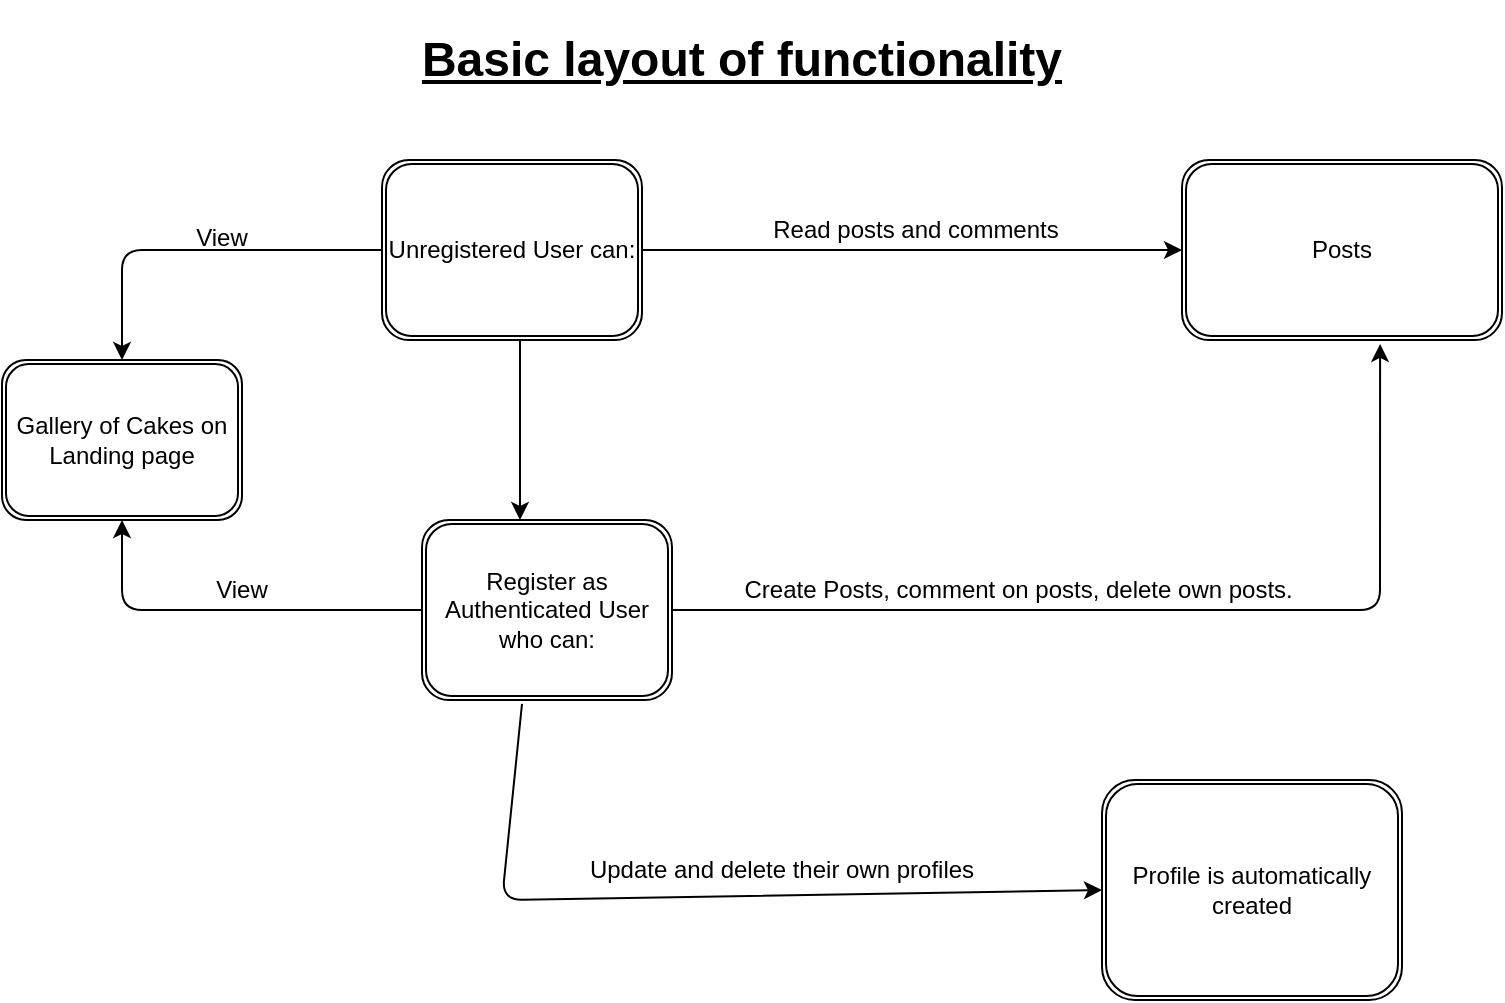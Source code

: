 <mxfile>
    <diagram id="2zkEGO3rW1cz5mAxiEJj" name="Page-1">
        <mxGraphModel dx="1776" dy="1698" grid="1" gridSize="10" guides="1" tooltips="1" connect="1" arrows="1" fold="1" page="1" pageScale="1" pageWidth="827" pageHeight="1169" math="0" shadow="0">
            <root>
                <mxCell id="0"/>
                <mxCell id="1" parent="0"/>
                <mxCell id="2" value="Register as Authenticated User who can:" style="shape=ext;double=1;rounded=1;whiteSpace=wrap;html=1;" parent="1" vertex="1">
                    <mxGeometry x="-550" y="-880" width="125" height="90" as="geometry"/>
                </mxCell>
                <mxCell id="11" style="edgeStyle=none;html=1;exitX=0;exitY=0.5;exitDx=0;exitDy=0;entryX=0.5;entryY=1;entryDx=0;entryDy=0;" parent="1" source="2" target="6" edge="1">
                    <mxGeometry relative="1" as="geometry">
                        <mxPoint y="180" as="sourcePoint"/>
                        <Array as="points">
                            <mxPoint x="-700" y="-835"/>
                        </Array>
                    </mxGeometry>
                </mxCell>
                <mxCell id="9" style="edgeStyle=none;html=1;entryX=0.392;entryY=0;entryDx=0;entryDy=0;entryPerimeter=0;" parent="1" target="2" edge="1">
                    <mxGeometry relative="1" as="geometry">
                        <Array as="points">
                            <mxPoint x="-501" y="-920"/>
                        </Array>
                        <mxPoint x="-501" y="-970" as="sourcePoint"/>
                    </mxGeometry>
                </mxCell>
                <mxCell id="5" value="Unregistered User can:" style="shape=ext;double=1;rounded=1;whiteSpace=wrap;html=1;" parent="1" vertex="1">
                    <mxGeometry x="-570" y="-1060" width="130" height="90" as="geometry"/>
                </mxCell>
                <mxCell id="6" value="Gallery of Cakes on Landing page" style="shape=ext;double=1;rounded=1;whiteSpace=wrap;html=1;" parent="1" vertex="1">
                    <mxGeometry x="-760" y="-960" width="120" height="80" as="geometry"/>
                </mxCell>
                <mxCell id="12" value="Posts" style="shape=ext;double=1;rounded=1;whiteSpace=wrap;html=1;" parent="1" vertex="1">
                    <mxGeometry x="-170" y="-1060" width="160" height="90" as="geometry"/>
                </mxCell>
                <mxCell id="19" value="Profile is automatically created" style="shape=ext;double=1;rounded=1;whiteSpace=wrap;html=1;" parent="1" vertex="1">
                    <mxGeometry x="-210" y="-750" width="150" height="110" as="geometry"/>
                </mxCell>
                <mxCell id="37" value="Read posts and comments" style="text;strokeColor=none;align=center;fillColor=none;html=1;verticalAlign=middle;whiteSpace=wrap;rounded=0;rotation=0;" parent="1" vertex="1">
                    <mxGeometry x="-413" y="-1040" width="220" height="30" as="geometry"/>
                </mxCell>
                <mxCell id="39" value="" style="endArrow=classic;html=1;entryX=0;entryY=0.5;entryDx=0;entryDy=0;exitX=1;exitY=0.5;exitDx=0;exitDy=0;" parent="1" source="5" target="12" edge="1">
                    <mxGeometry width="50" height="50" relative="1" as="geometry">
                        <mxPoint x="-30" y="-130" as="sourcePoint"/>
                        <mxPoint x="20" y="-180" as="targetPoint"/>
                    </mxGeometry>
                </mxCell>
                <mxCell id="43" value="" style="endArrow=classic;html=1;exitX=1;exitY=0.5;exitDx=0;exitDy=0;entryX=0.619;entryY=1.022;entryDx=0;entryDy=0;entryPerimeter=0;" parent="1" source="2" target="12" edge="1">
                    <mxGeometry width="50" height="50" relative="1" as="geometry">
                        <mxPoint x="-30" y="-230" as="sourcePoint"/>
                        <mxPoint x="20" y="-280" as="targetPoint"/>
                        <Array as="points">
                            <mxPoint x="-71" y="-835"/>
                        </Array>
                    </mxGeometry>
                </mxCell>
                <mxCell id="44" value="Create Posts, comment on posts, delete own posts.&amp;nbsp;" style="text;strokeColor=none;align=center;fillColor=none;html=1;verticalAlign=middle;whiteSpace=wrap;rounded=0;rotation=0;" parent="1" vertex="1">
                    <mxGeometry x="-400" y="-860" width="300" height="30" as="geometry"/>
                </mxCell>
                <mxCell id="45" value="&lt;font style=&quot;font-size: 24px;&quot;&gt;&lt;u&gt;&lt;b&gt;Basic layout of functionality&lt;/b&gt;&lt;/u&gt;&lt;/font&gt;" style="text;strokeColor=none;align=center;fillColor=none;html=1;verticalAlign=middle;whiteSpace=wrap;rounded=0;" parent="1" vertex="1">
                    <mxGeometry x="-570" y="-1140" width="360" height="60" as="geometry"/>
                </mxCell>
                <mxCell id="48" value="" style="endArrow=classic;html=1;entryX=0.5;entryY=0;entryDx=0;entryDy=0;exitX=0;exitY=0.5;exitDx=0;exitDy=0;" edge="1" parent="1" source="5" target="6">
                    <mxGeometry width="50" height="50" relative="1" as="geometry">
                        <mxPoint x="-300" y="-760" as="sourcePoint"/>
                        <mxPoint x="-250" y="-810" as="targetPoint"/>
                        <Array as="points">
                            <mxPoint x="-700" y="-1015"/>
                        </Array>
                    </mxGeometry>
                </mxCell>
                <mxCell id="49" value="&lt;font style=&quot;font-size: 12px;&quot;&gt;View&lt;/font&gt;" style="text;strokeColor=none;align=center;fillColor=none;html=1;verticalAlign=middle;whiteSpace=wrap;rounded=0;fontSize=24;" vertex="1" parent="1">
                    <mxGeometry x="-680" y="-1040" width="60" height="30" as="geometry"/>
                </mxCell>
                <mxCell id="50" value="View" style="text;strokeColor=none;align=center;fillColor=none;html=1;verticalAlign=middle;whiteSpace=wrap;rounded=0;fontSize=12;" vertex="1" parent="1">
                    <mxGeometry x="-670" y="-860" width="60" height="30" as="geometry"/>
                </mxCell>
                <mxCell id="51" value="" style="endArrow=classic;html=1;fontSize=12;exitX=0.4;exitY=1.022;exitDx=0;exitDy=0;entryX=0;entryY=0.5;entryDx=0;entryDy=0;exitPerimeter=0;" edge="1" parent="1" source="2" target="19">
                    <mxGeometry width="50" height="50" relative="1" as="geometry">
                        <mxPoint x="-300" y="-770" as="sourcePoint"/>
                        <mxPoint x="-230" y="-700" as="targetPoint"/>
                        <Array as="points">
                            <mxPoint x="-510" y="-690"/>
                        </Array>
                    </mxGeometry>
                </mxCell>
                <mxCell id="52" value="Update and delete their own profiles" style="text;strokeColor=none;align=center;fillColor=none;html=1;verticalAlign=middle;whiteSpace=wrap;rounded=0;fontSize=12;" vertex="1" parent="1">
                    <mxGeometry x="-490" y="-720" width="240" height="30" as="geometry"/>
                </mxCell>
            </root>
        </mxGraphModel>
    </diagram>
</mxfile>